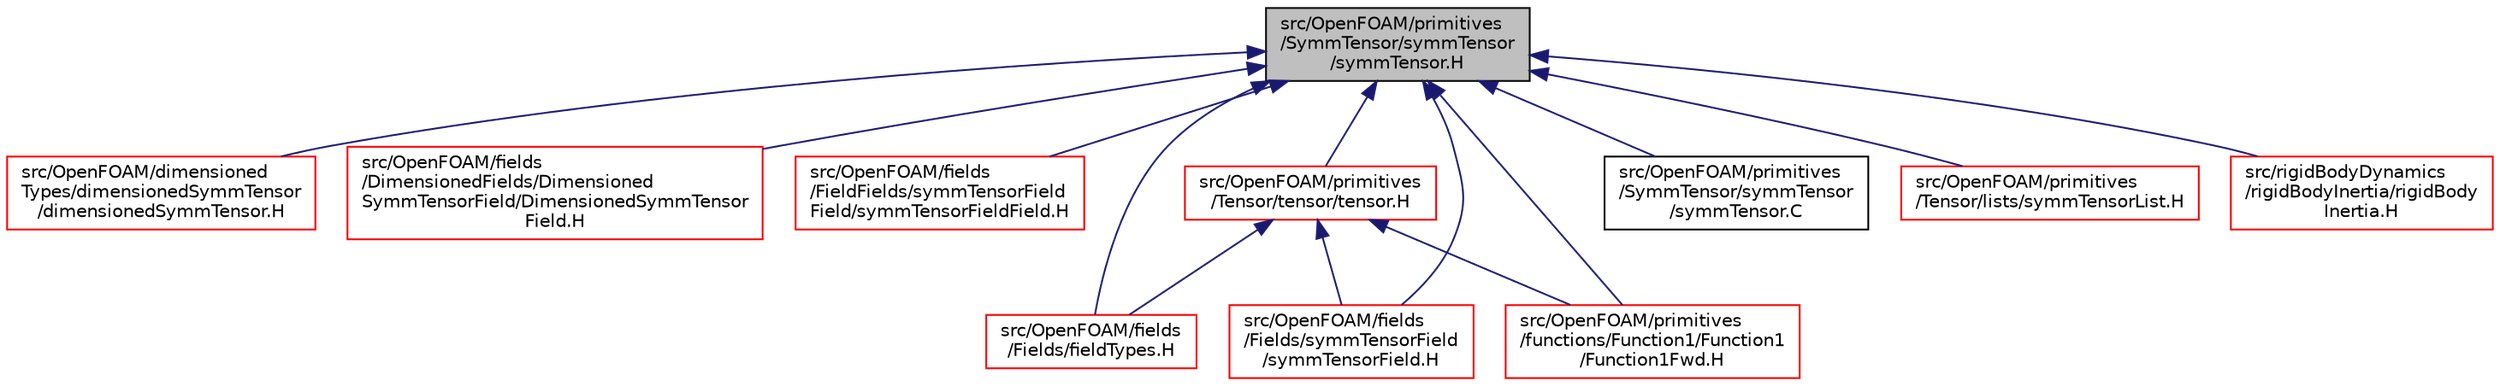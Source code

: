digraph "src/OpenFOAM/primitives/SymmTensor/symmTensor/symmTensor.H"
{
  bgcolor="transparent";
  edge [fontname="Helvetica",fontsize="10",labelfontname="Helvetica",labelfontsize="10"];
  node [fontname="Helvetica",fontsize="10",shape=record];
  Node64 [label="src/OpenFOAM/primitives\l/SymmTensor/symmTensor\l/symmTensor.H",height=0.2,width=0.4,color="black", fillcolor="grey75", style="filled", fontcolor="black"];
  Node64 -> Node65 [dir="back",color="midnightblue",fontsize="10",style="solid",fontname="Helvetica"];
  Node65 [label="src/OpenFOAM/dimensioned\lTypes/dimensionedSymmTensor\l/dimensionedSymmTensor.H",height=0.2,width=0.4,color="red",URL="$a10076.html"];
  Node64 -> Node1795 [dir="back",color="midnightblue",fontsize="10",style="solid",fontname="Helvetica"];
  Node1795 [label="src/OpenFOAM/fields\l/DimensionedFields/Dimensioned\lSymmTensorField/DimensionedSymmTensor\lField.H",height=0.2,width=0.4,color="red",URL="$a10175.html",tooltip="SymmTensor specific part of the implementation of DimensionedField. "];
  Node64 -> Node1800 [dir="back",color="midnightblue",fontsize="10",style="solid",fontname="Helvetica"];
  Node1800 [label="src/OpenFOAM/fields\l/FieldFields/symmTensorField\lField/symmTensorFieldField.H",height=0.2,width=0.4,color="red",URL="$a10229.html",tooltip="Specialisation of FieldField<T> for symmTensor. "];
  Node64 -> Node1812 [dir="back",color="midnightblue",fontsize="10",style="solid",fontname="Helvetica"];
  Node1812 [label="src/OpenFOAM/fields\l/Fields/fieldTypes.H",height=0.2,width=0.4,color="red",URL="$a10322.html",tooltip="Include the header files for all the primitive types that Fields are instantiated for..."];
  Node64 -> Node4327 [dir="back",color="midnightblue",fontsize="10",style="solid",fontname="Helvetica"];
  Node4327 [label="src/OpenFOAM/fields\l/Fields/symmTensorField\l/symmTensorField.H",height=0.2,width=0.4,color="red",URL="$a10406.html"];
  Node64 -> Node4416 [dir="back",color="midnightblue",fontsize="10",style="solid",fontname="Helvetica"];
  Node4416 [label="src/OpenFOAM/primitives\l/functions/Function1/Function1\l/Function1Fwd.H",height=0.2,width=0.4,color="red",URL="$a13001.html"];
  Node64 -> Node4419 [dir="back",color="midnightblue",fontsize="10",style="solid",fontname="Helvetica"];
  Node4419 [label="src/OpenFOAM/primitives\l/SymmTensor/symmTensor\l/symmTensor.C",height=0.2,width=0.4,color="black",URL="$a13556.html"];
  Node64 -> Node4420 [dir="back",color="midnightblue",fontsize="10",style="solid",fontname="Helvetica"];
  Node4420 [label="src/OpenFOAM/primitives\l/Tensor/lists/symmTensorList.H",height=0.2,width=0.4,color="red",URL="$a13601.html"];
  Node64 -> Node4422 [dir="back",color="midnightblue",fontsize="10",style="solid",fontname="Helvetica"];
  Node4422 [label="src/OpenFOAM/primitives\l/Tensor/tensor/tensor.H",height=0.2,width=0.4,color="red",URL="$a13613.html"];
  Node4422 -> Node1812 [dir="back",color="midnightblue",fontsize="10",style="solid",fontname="Helvetica"];
  Node4422 -> Node4327 [dir="back",color="midnightblue",fontsize="10",style="solid",fontname="Helvetica"];
  Node4422 -> Node4416 [dir="back",color="midnightblue",fontsize="10",style="solid",fontname="Helvetica"];
  Node64 -> Node4522 [dir="back",color="midnightblue",fontsize="10",style="solid",fontname="Helvetica"];
  Node4522 [label="src/rigidBodyDynamics\l/rigidBodyInertia/rigidBody\lInertia.H",height=0.2,width=0.4,color="red",URL="$a14762.html"];
}
